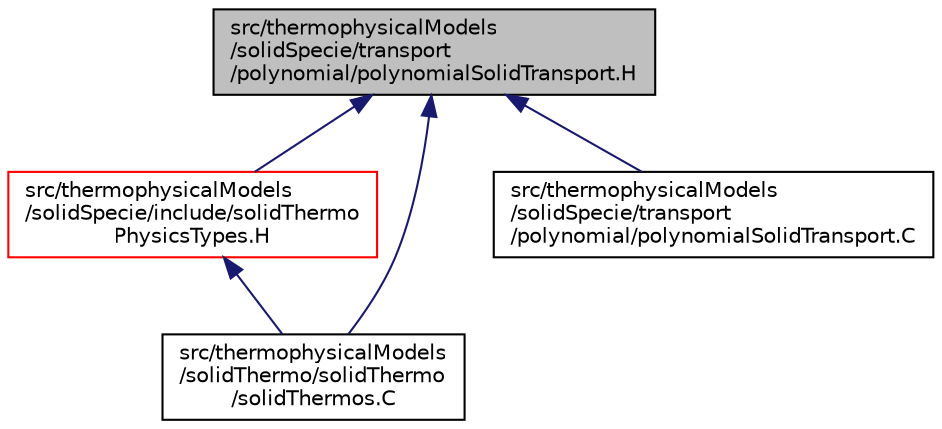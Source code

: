 digraph "src/thermophysicalModels/solidSpecie/transport/polynomial/polynomialSolidTransport.H"
{
  bgcolor="transparent";
  edge [fontname="Helvetica",fontsize="10",labelfontname="Helvetica",labelfontsize="10"];
  node [fontname="Helvetica",fontsize="10",shape=record];
  Node1 [label="src/thermophysicalModels\l/solidSpecie/transport\l/polynomial/polynomialSolidTransport.H",height=0.2,width=0.4,color="black", fillcolor="grey75", style="filled", fontcolor="black"];
  Node1 -> Node2 [dir="back",color="midnightblue",fontsize="10",style="solid",fontname="Helvetica"];
  Node2 [label="src/thermophysicalModels\l/solidSpecie/include/solidThermo\lPhysicsTypes.H",height=0.2,width=0.4,color="red",URL="$a10435.html",tooltip="Type definitions for solid-thermo-physics models. "];
  Node2 -> Node3 [dir="back",color="midnightblue",fontsize="10",style="solid",fontname="Helvetica"];
  Node3 [label="src/thermophysicalModels\l/solidThermo/solidThermo\l/solidThermos.C",height=0.2,width=0.4,color="black",URL="$a10464.html"];
  Node1 -> Node4 [dir="back",color="midnightblue",fontsize="10",style="solid",fontname="Helvetica"];
  Node4 [label="src/thermophysicalModels\l/solidSpecie/transport\l/polynomial/polynomialSolidTransport.C",height=0.2,width=0.4,color="black",URL="$a10452.html"];
  Node1 -> Node3 [dir="back",color="midnightblue",fontsize="10",style="solid",fontname="Helvetica"];
}
